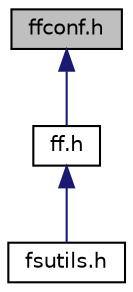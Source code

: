 digraph "ffconf.h"
{
  edge [fontname="Helvetica",fontsize="10",labelfontname="Helvetica",labelfontsize="10"];
  node [fontname="Helvetica",fontsize="10",shape=record];
  Node1 [label="ffconf.h",height=0.2,width=0.4,color="black", fillcolor="grey75", style="filled", fontcolor="black"];
  Node1 -> Node2 [dir="back",color="midnightblue",fontsize="10",style="solid"];
  Node2 [label="ff.h",height=0.2,width=0.4,color="black", fillcolor="white", style="filled",URL="$ff_8h.html"];
  Node2 -> Node3 [dir="back",color="midnightblue",fontsize="10",style="solid"];
  Node3 [label="fsutils.h",height=0.2,width=0.4,color="black", fillcolor="white", style="filled",URL="$fsutils_8h.html"];
}
